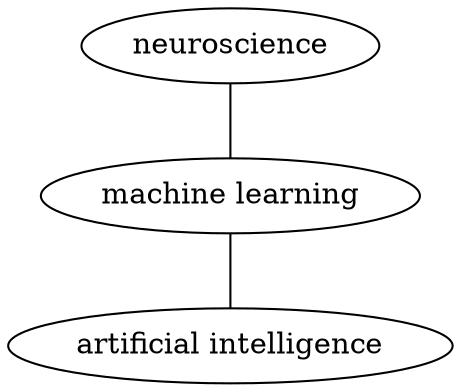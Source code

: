 strict graph "" {
	node [label="\N"];
	29707	[id=29707,
		label=neuroscience,
		level=1,
		pos="4088.7652220745167,-966.879320616199",
		weight=0];
	18505	[id=18505,
		label="machine learning",
		level=1,
		pos="1267.6529220745215,-2966.2644706161973",
		weight=0];
	29707 -- 18505	[level=1];
	15539	[id=15539,
		label="artificial intelligence",
		level=1,
		pos="5072.432482074519,-2713.479070616195",
		weight=0];
	18505 -- 15539	[level=1];
}

